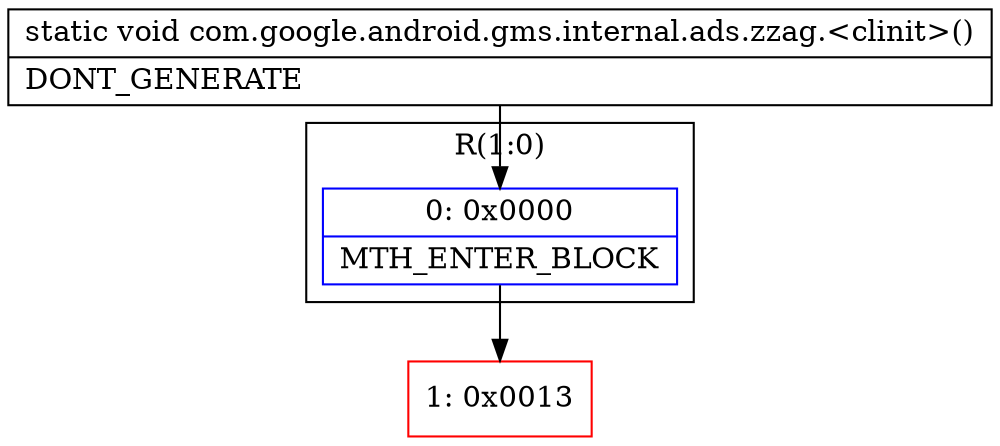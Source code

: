 digraph "CFG forcom.google.android.gms.internal.ads.zzag.\<clinit\>()V" {
subgraph cluster_Region_544404624 {
label = "R(1:0)";
node [shape=record,color=blue];
Node_0 [shape=record,label="{0\:\ 0x0000|MTH_ENTER_BLOCK\l}"];
}
Node_1 [shape=record,color=red,label="{1\:\ 0x0013}"];
MethodNode[shape=record,label="{static void com.google.android.gms.internal.ads.zzag.\<clinit\>()  | DONT_GENERATE\l}"];
MethodNode -> Node_0;
Node_0 -> Node_1;
}

